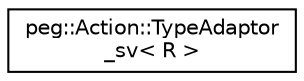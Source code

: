 digraph "Graphical Class Hierarchy"
{
 // LATEX_PDF_SIZE
  edge [fontname="Helvetica",fontsize="10",labelfontname="Helvetica",labelfontsize="10"];
  node [fontname="Helvetica",fontsize="10",shape=record];
  rankdir="LR";
  Node0 [label="peg::Action::TypeAdaptor\l_sv\< R \>",height=0.2,width=0.4,color="black", fillcolor="white", style="filled",URL="$structpeg_1_1Action_1_1TypeAdaptor__sv.html",tooltip=" "];
}
